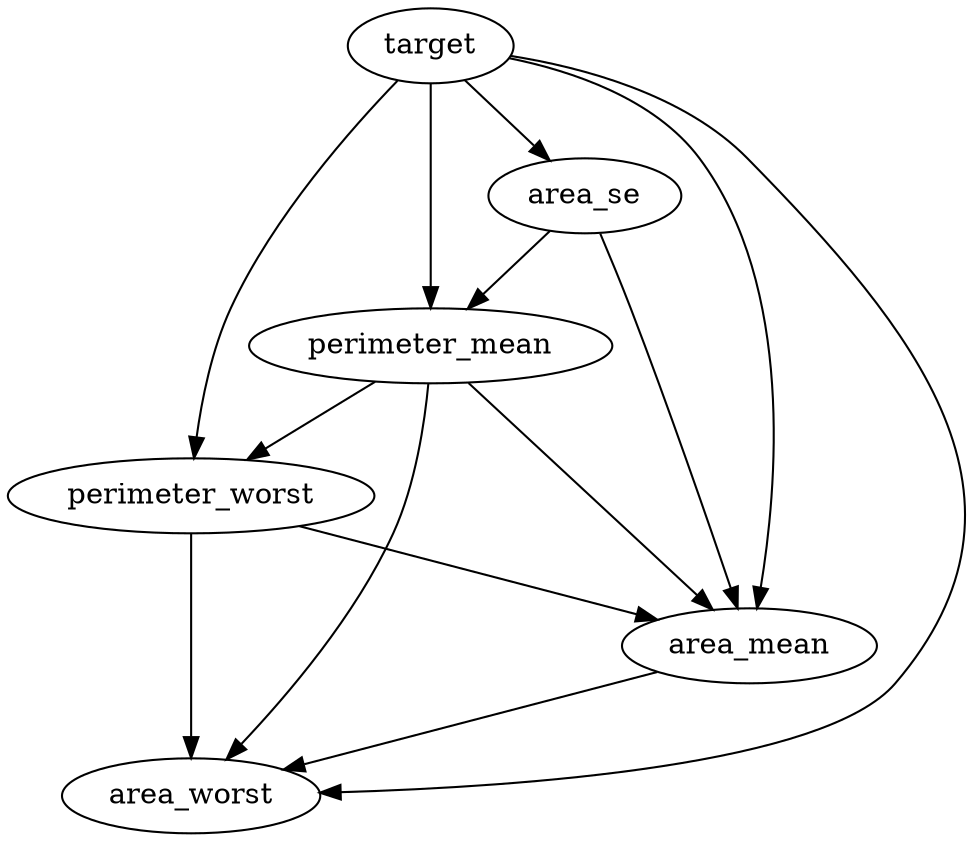 strict digraph  {
perimeter_mean;
perimeter_worst;
area_se;
area_mean;
area_worst;
target;
perimeter_mean -> perimeter_worst  [origin=learned, weight="1.1069385324536802"];
perimeter_mean -> area_mean  [origin=learned, weight="4.502701696930144"];
perimeter_mean -> area_worst  [origin=learned, weight="-21.376457418920474"];
perimeter_worst -> area_mean  [origin=learned, weight="1.2688628215539262"];
perimeter_worst -> area_worst  [origin=learned, weight="18.545839371771528"];
area_se -> perimeter_mean  [origin=learned, weight="1.065406914925168"];
area_se -> area_mean  [origin=learned, weight="3.1104639365786273"];
area_mean -> area_worst  [origin=learned, weight="1.3140445777489174"];
target -> perimeter_mean  [origin=learned, weight="16.752598616151097"];
target -> perimeter_worst  [origin=learned, weight="7.732384196501327"];
target -> area_se  [origin=learned, weight="8.384809250679233"];
target -> area_mean  [origin=learned, weight="12.239636216166643"];
target -> area_worst  [origin=learned, weight="-7.301758240725584"];
}
